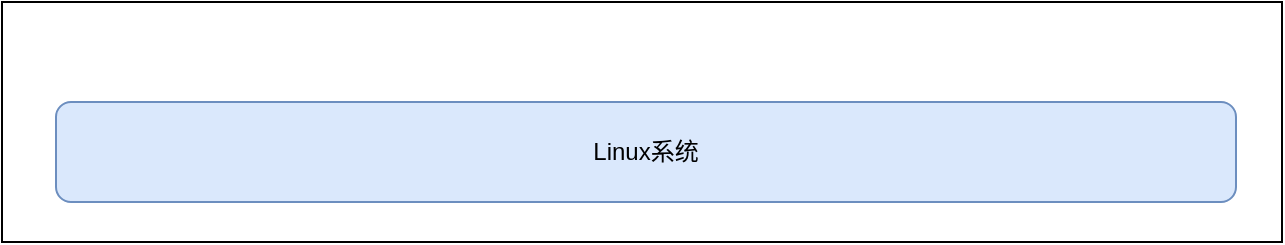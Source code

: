 <mxfile version="12.1.0" type="github" pages="1"><diagram id="egDRaYbBJzAmL4j1y7qT" name="Page-1"><mxGraphModel dx="854" dy="468" grid="1" gridSize="10" guides="1" tooltips="1" connect="1" arrows="1" fold="1" page="1" pageScale="1" pageWidth="827" pageHeight="1169" math="0" shadow="0"><root><mxCell id="0"/><mxCell id="1" parent="0"/><mxCell id="VXIPlbuhKpUZ78xU4FeK-1" value="" style="rounded=0;whiteSpace=wrap;html=1;" vertex="1" parent="1"><mxGeometry x="93" y="390" width="640" height="120" as="geometry"/></mxCell><mxCell id="VXIPlbuhKpUZ78xU4FeK-2" value="Linux系统" style="rounded=1;whiteSpace=wrap;html=1;fillColor=#dae8fc;strokeColor=#6c8ebf;" vertex="1" parent="1"><mxGeometry x="120" y="440" width="590" height="50" as="geometry"/></mxCell></root></mxGraphModel></diagram></mxfile>